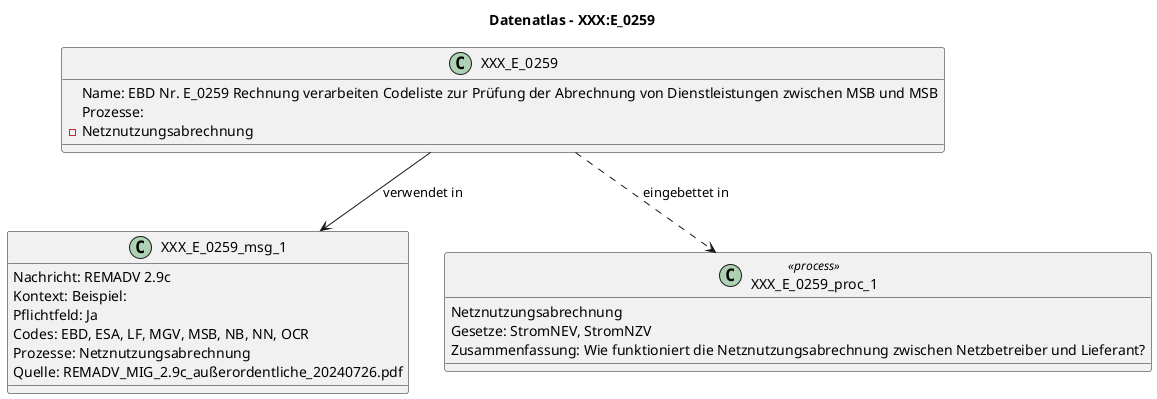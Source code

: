 @startuml
title Datenatlas – XXX:E_0259
class XXX_E_0259 {
  Name: EBD Nr. E_0259 Rechnung verarbeiten Codeliste zur Prüfung der Abrechnung von Dienstleistungen zwischen MSB und MSB
  Prozesse:
    - Netznutzungsabrechnung
}
class XXX_E_0259_msg_1 {
  Nachricht: REMADV 2.9c
  Kontext: Beispiel:
  Pflichtfeld: Ja
  Codes: EBD, ESA, LF, MGV, MSB, NB, NN, OCR
  Prozesse: Netznutzungsabrechnung
  Quelle: REMADV_MIG_2.9c_außerordentliche_20240726.pdf
}
XXX_E_0259 --> XXX_E_0259_msg_1 : verwendet in
class XXX_E_0259_proc_1 <<process>> {
  Netznutzungsabrechnung
  Gesetze: StromNEV, StromNZV
  Zusammenfassung: Wie funktioniert die Netznutzungsabrechnung zwischen Netzbetreiber und Lieferant?
}
XXX_E_0259 ..> XXX_E_0259_proc_1 : eingebettet in
@enduml